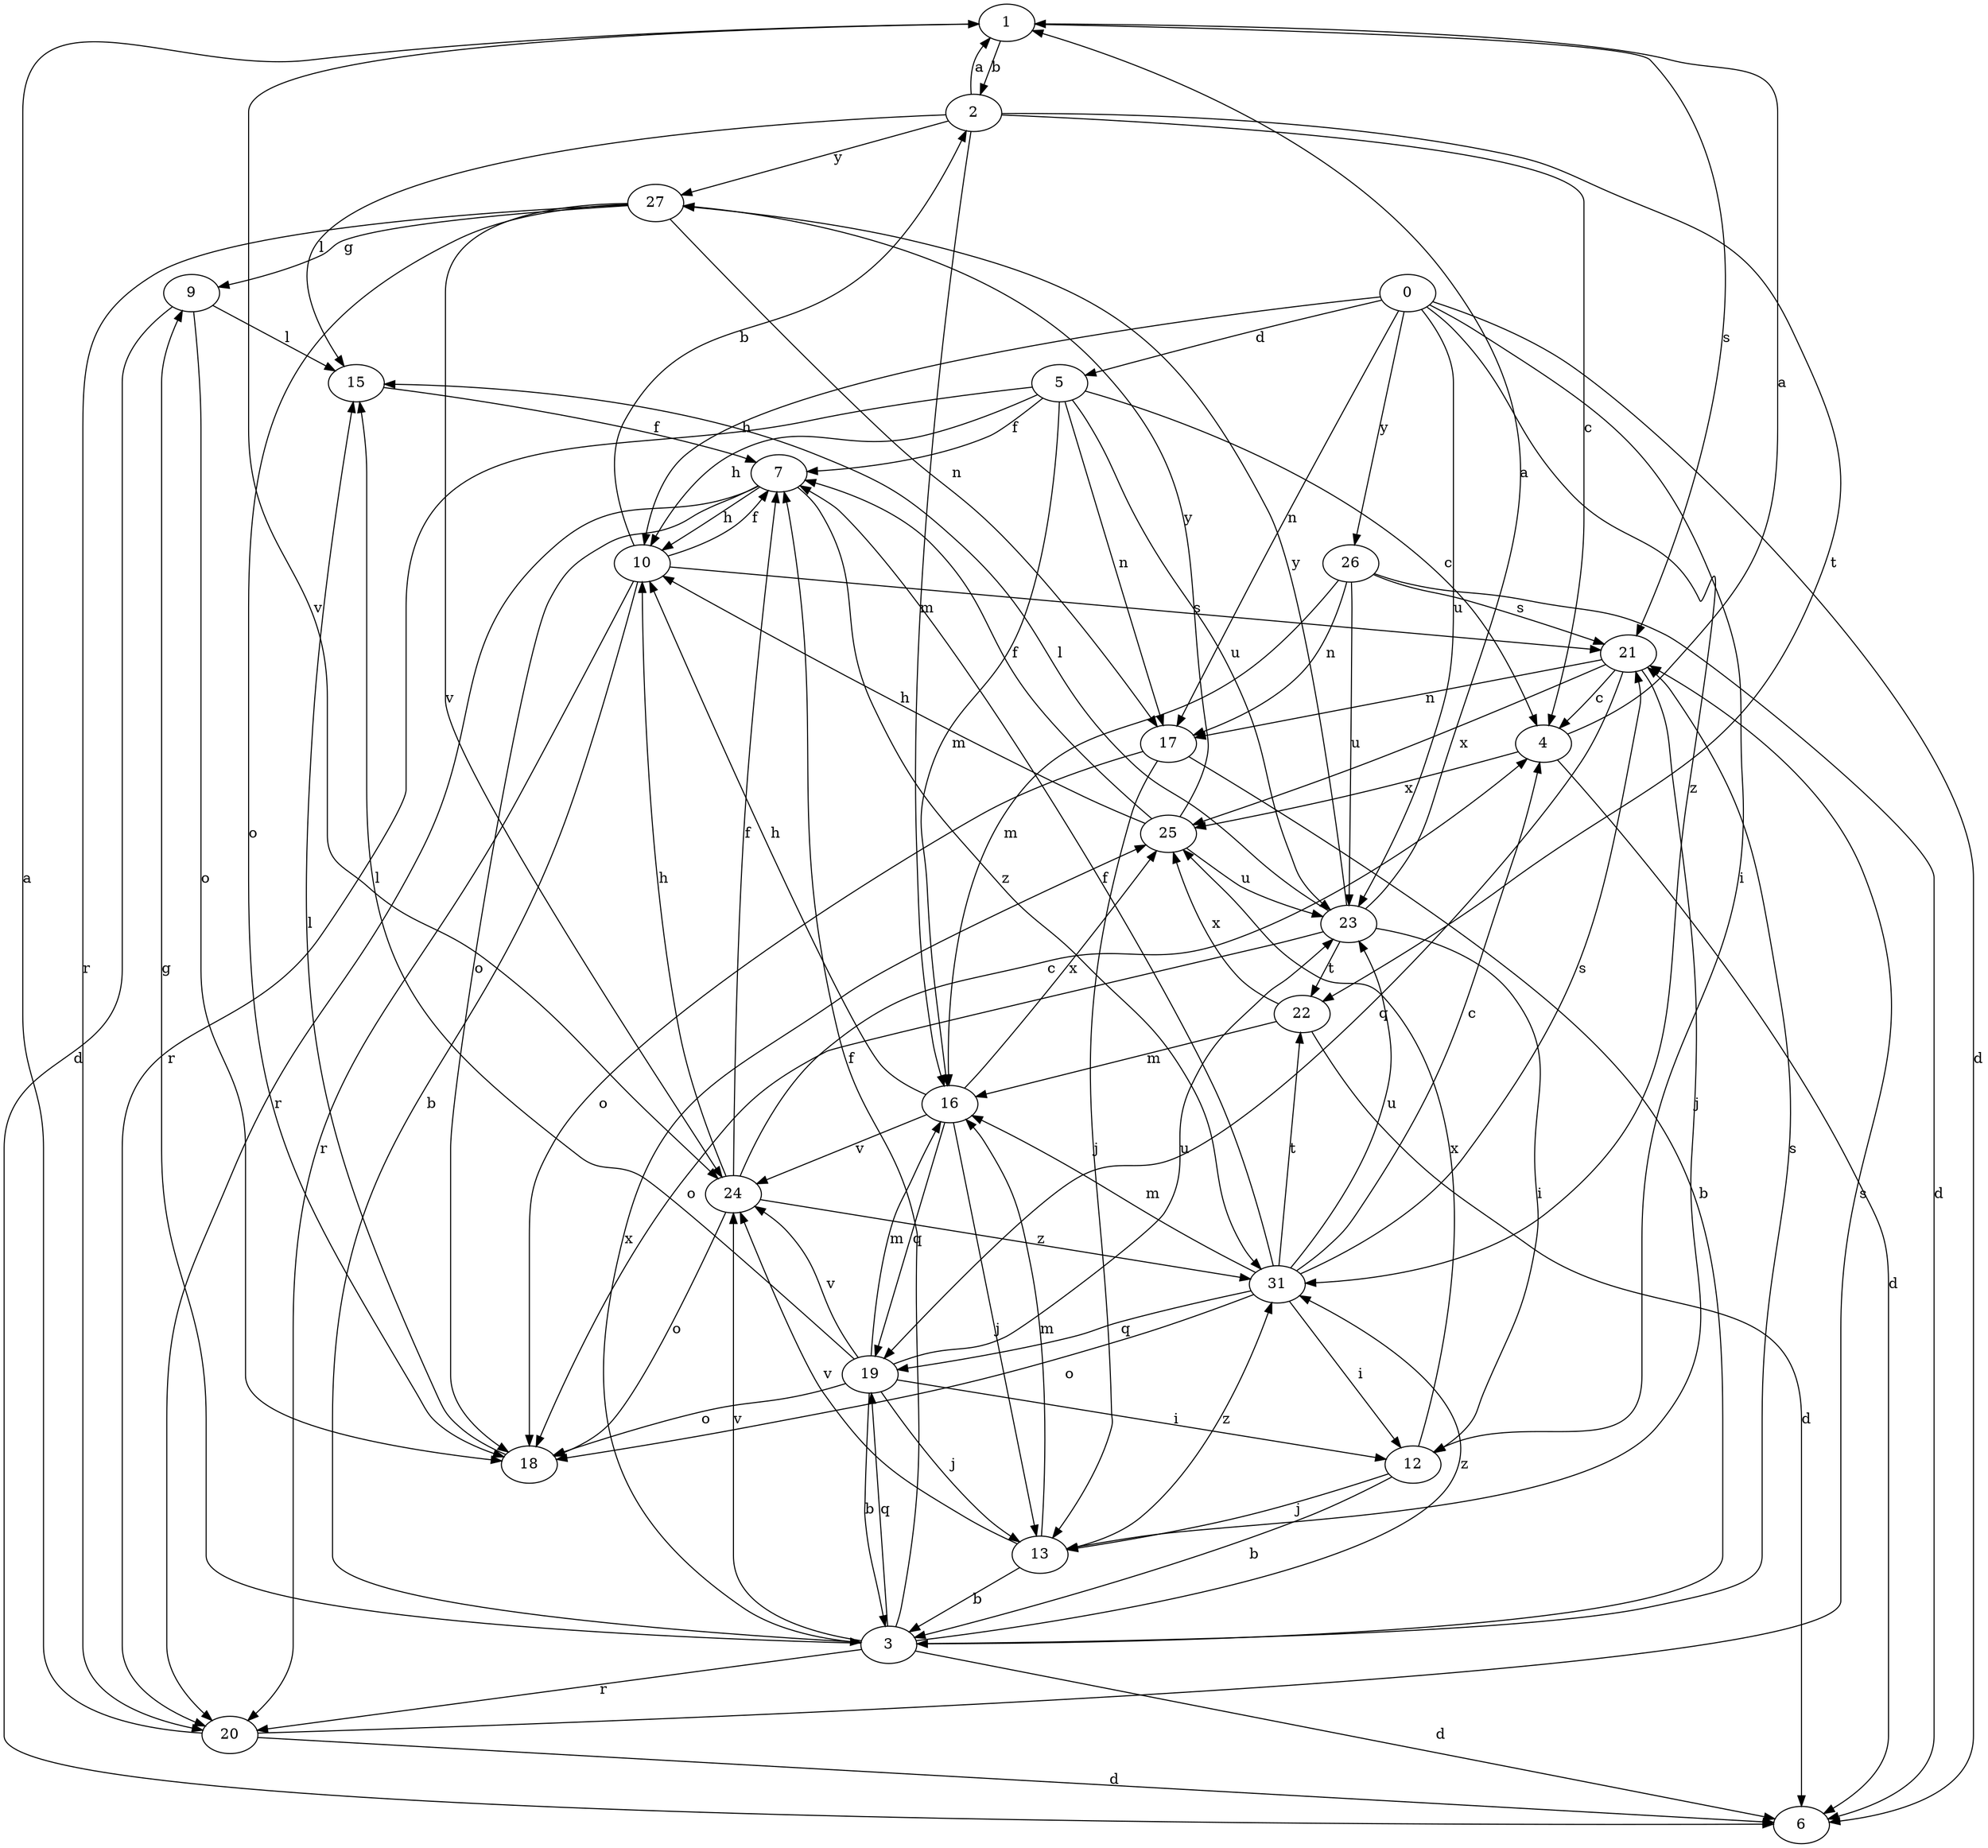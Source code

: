strict digraph  {
1;
2;
3;
4;
5;
6;
7;
9;
10;
12;
13;
15;
16;
17;
18;
19;
20;
21;
22;
23;
24;
25;
26;
0;
27;
31;
1 -> 2  [label=b];
1 -> 21  [label=s];
1 -> 24  [label=v];
2 -> 1  [label=a];
2 -> 4  [label=c];
2 -> 15  [label=l];
2 -> 16  [label=m];
2 -> 22  [label=t];
2 -> 27  [label=y];
3 -> 6  [label=d];
3 -> 7  [label=f];
3 -> 9  [label=g];
3 -> 19  [label=q];
3 -> 20  [label=r];
3 -> 21  [label=s];
3 -> 24  [label=v];
3 -> 25  [label=x];
3 -> 31  [label=z];
4 -> 1  [label=a];
4 -> 6  [label=d];
4 -> 25  [label=x];
5 -> 4  [label=c];
5 -> 7  [label=f];
5 -> 10  [label=h];
5 -> 16  [label=m];
5 -> 17  [label=n];
5 -> 20  [label=r];
5 -> 23  [label=u];
7 -> 10  [label=h];
7 -> 18  [label=o];
7 -> 20  [label=r];
7 -> 31  [label=z];
9 -> 6  [label=d];
9 -> 15  [label=l];
9 -> 18  [label=o];
10 -> 2  [label=b];
10 -> 3  [label=b];
10 -> 7  [label=f];
10 -> 20  [label=r];
10 -> 21  [label=s];
12 -> 3  [label=b];
12 -> 13  [label=j];
12 -> 25  [label=x];
13 -> 3  [label=b];
13 -> 16  [label=m];
13 -> 24  [label=v];
13 -> 31  [label=z];
15 -> 7  [label=f];
16 -> 10  [label=h];
16 -> 13  [label=j];
16 -> 19  [label=q];
16 -> 24  [label=v];
16 -> 25  [label=x];
17 -> 3  [label=b];
17 -> 13  [label=j];
17 -> 18  [label=o];
18 -> 15  [label=l];
19 -> 3  [label=b];
19 -> 12  [label=i];
19 -> 13  [label=j];
19 -> 15  [label=l];
19 -> 16  [label=m];
19 -> 18  [label=o];
19 -> 23  [label=u];
19 -> 24  [label=v];
20 -> 1  [label=a];
20 -> 6  [label=d];
20 -> 21  [label=s];
21 -> 4  [label=c];
21 -> 13  [label=j];
21 -> 17  [label=n];
21 -> 19  [label=q];
21 -> 25  [label=x];
22 -> 6  [label=d];
22 -> 16  [label=m];
22 -> 25  [label=x];
23 -> 1  [label=a];
23 -> 12  [label=i];
23 -> 15  [label=l];
23 -> 18  [label=o];
23 -> 22  [label=t];
23 -> 27  [label=y];
24 -> 4  [label=c];
24 -> 7  [label=f];
24 -> 10  [label=h];
24 -> 18  [label=o];
24 -> 31  [label=z];
25 -> 7  [label=f];
25 -> 10  [label=h];
25 -> 23  [label=u];
25 -> 27  [label=y];
26 -> 6  [label=d];
26 -> 16  [label=m];
26 -> 17  [label=n];
26 -> 21  [label=s];
26 -> 23  [label=u];
0 -> 5  [label=d];
0 -> 6  [label=d];
0 -> 10  [label=h];
0 -> 12  [label=i];
0 -> 17  [label=n];
0 -> 23  [label=u];
0 -> 26  [label=y];
0 -> 31  [label=z];
27 -> 9  [label=g];
27 -> 17  [label=n];
27 -> 18  [label=o];
27 -> 20  [label=r];
27 -> 24  [label=v];
31 -> 4  [label=c];
31 -> 7  [label=f];
31 -> 12  [label=i];
31 -> 16  [label=m];
31 -> 18  [label=o];
31 -> 19  [label=q];
31 -> 21  [label=s];
31 -> 22  [label=t];
31 -> 23  [label=u];
}
